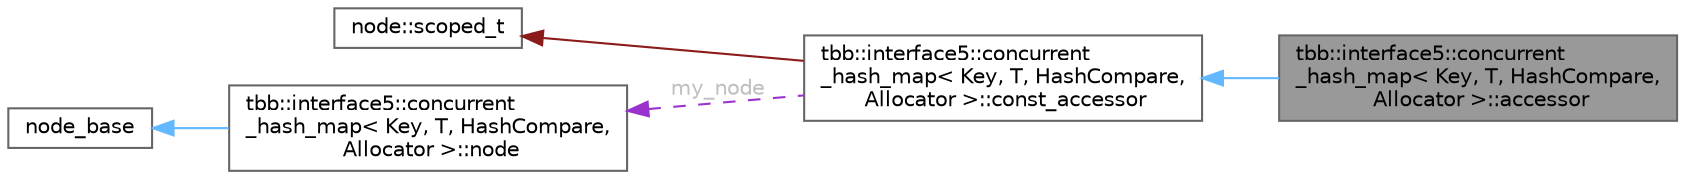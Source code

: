 digraph "tbb::interface5::concurrent_hash_map&lt; Key, T, HashCompare, Allocator &gt;::accessor"
{
 // LATEX_PDF_SIZE
  bgcolor="transparent";
  edge [fontname=Helvetica,fontsize=10,labelfontname=Helvetica,labelfontsize=10];
  node [fontname=Helvetica,fontsize=10,shape=box,height=0.2,width=0.4];
  rankdir="LR";
  Node1 [id="Node000001",label="tbb::interface5::concurrent\l_hash_map\< Key, T, HashCompare,\l Allocator \>::accessor",height=0.2,width=0.4,color="gray40", fillcolor="grey60", style="filled", fontcolor="black",tooltip="Allows write access to elements and combines data access, locking, and garbage collection."];
  Node2 -> Node1 [id="edge5_Node000001_Node000002",dir="back",color="steelblue1",style="solid",tooltip=" "];
  Node2 [id="Node000002",label="tbb::interface5::concurrent\l_hash_map\< Key, T, HashCompare,\l Allocator \>::const_accessor",height=0.2,width=0.4,color="gray40", fillcolor="white", style="filled",URL="$classtbb_1_1interface5_1_1concurrent__hash__map_1_1const__accessor.html",tooltip="Combines data access, locking, and garbage collection."];
  Node3 -> Node2 [id="edge6_Node000002_Node000003",dir="back",color="firebrick4",style="solid",tooltip=" "];
  Node3 [id="Node000003",label="node::scoped_t",height=0.2,width=0.4,color="gray40", fillcolor="white", style="filled",tooltip=" "];
  Node4 -> Node2 [id="edge7_Node000002_Node000004",dir="back",color="darkorchid3",style="dashed",tooltip=" ",label=" my_node",fontcolor="grey" ];
  Node4 [id="Node000004",label="tbb::interface5::concurrent\l_hash_map\< Key, T, HashCompare,\l Allocator \>::node",height=0.2,width=0.4,color="gray40", fillcolor="white", style="filled",URL="$classtbb_1_1interface5_1_1concurrent__hash__map_1_1node.html",tooltip=" "];
  Node5 -> Node4 [id="edge8_Node000004_Node000005",dir="back",color="steelblue1",style="solid",tooltip=" "];
  Node5 [id="Node000005",label="node_base",height=0.2,width=0.4,color="gray40", fillcolor="white", style="filled",tooltip=" "];
}
